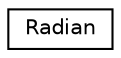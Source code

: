 digraph "Graphical Class Hierarchy"
{
  edge [fontname="Helvetica",fontsize="10",labelfontname="Helvetica",labelfontsize="10"];
  node [fontname="Helvetica",fontsize="10",shape=record];
  rankdir="LR";
  Node1 [label="Radian",height=0.2,width=0.4,color="black", fillcolor="white", style="filled",URL="$class_radian.html"];
}
